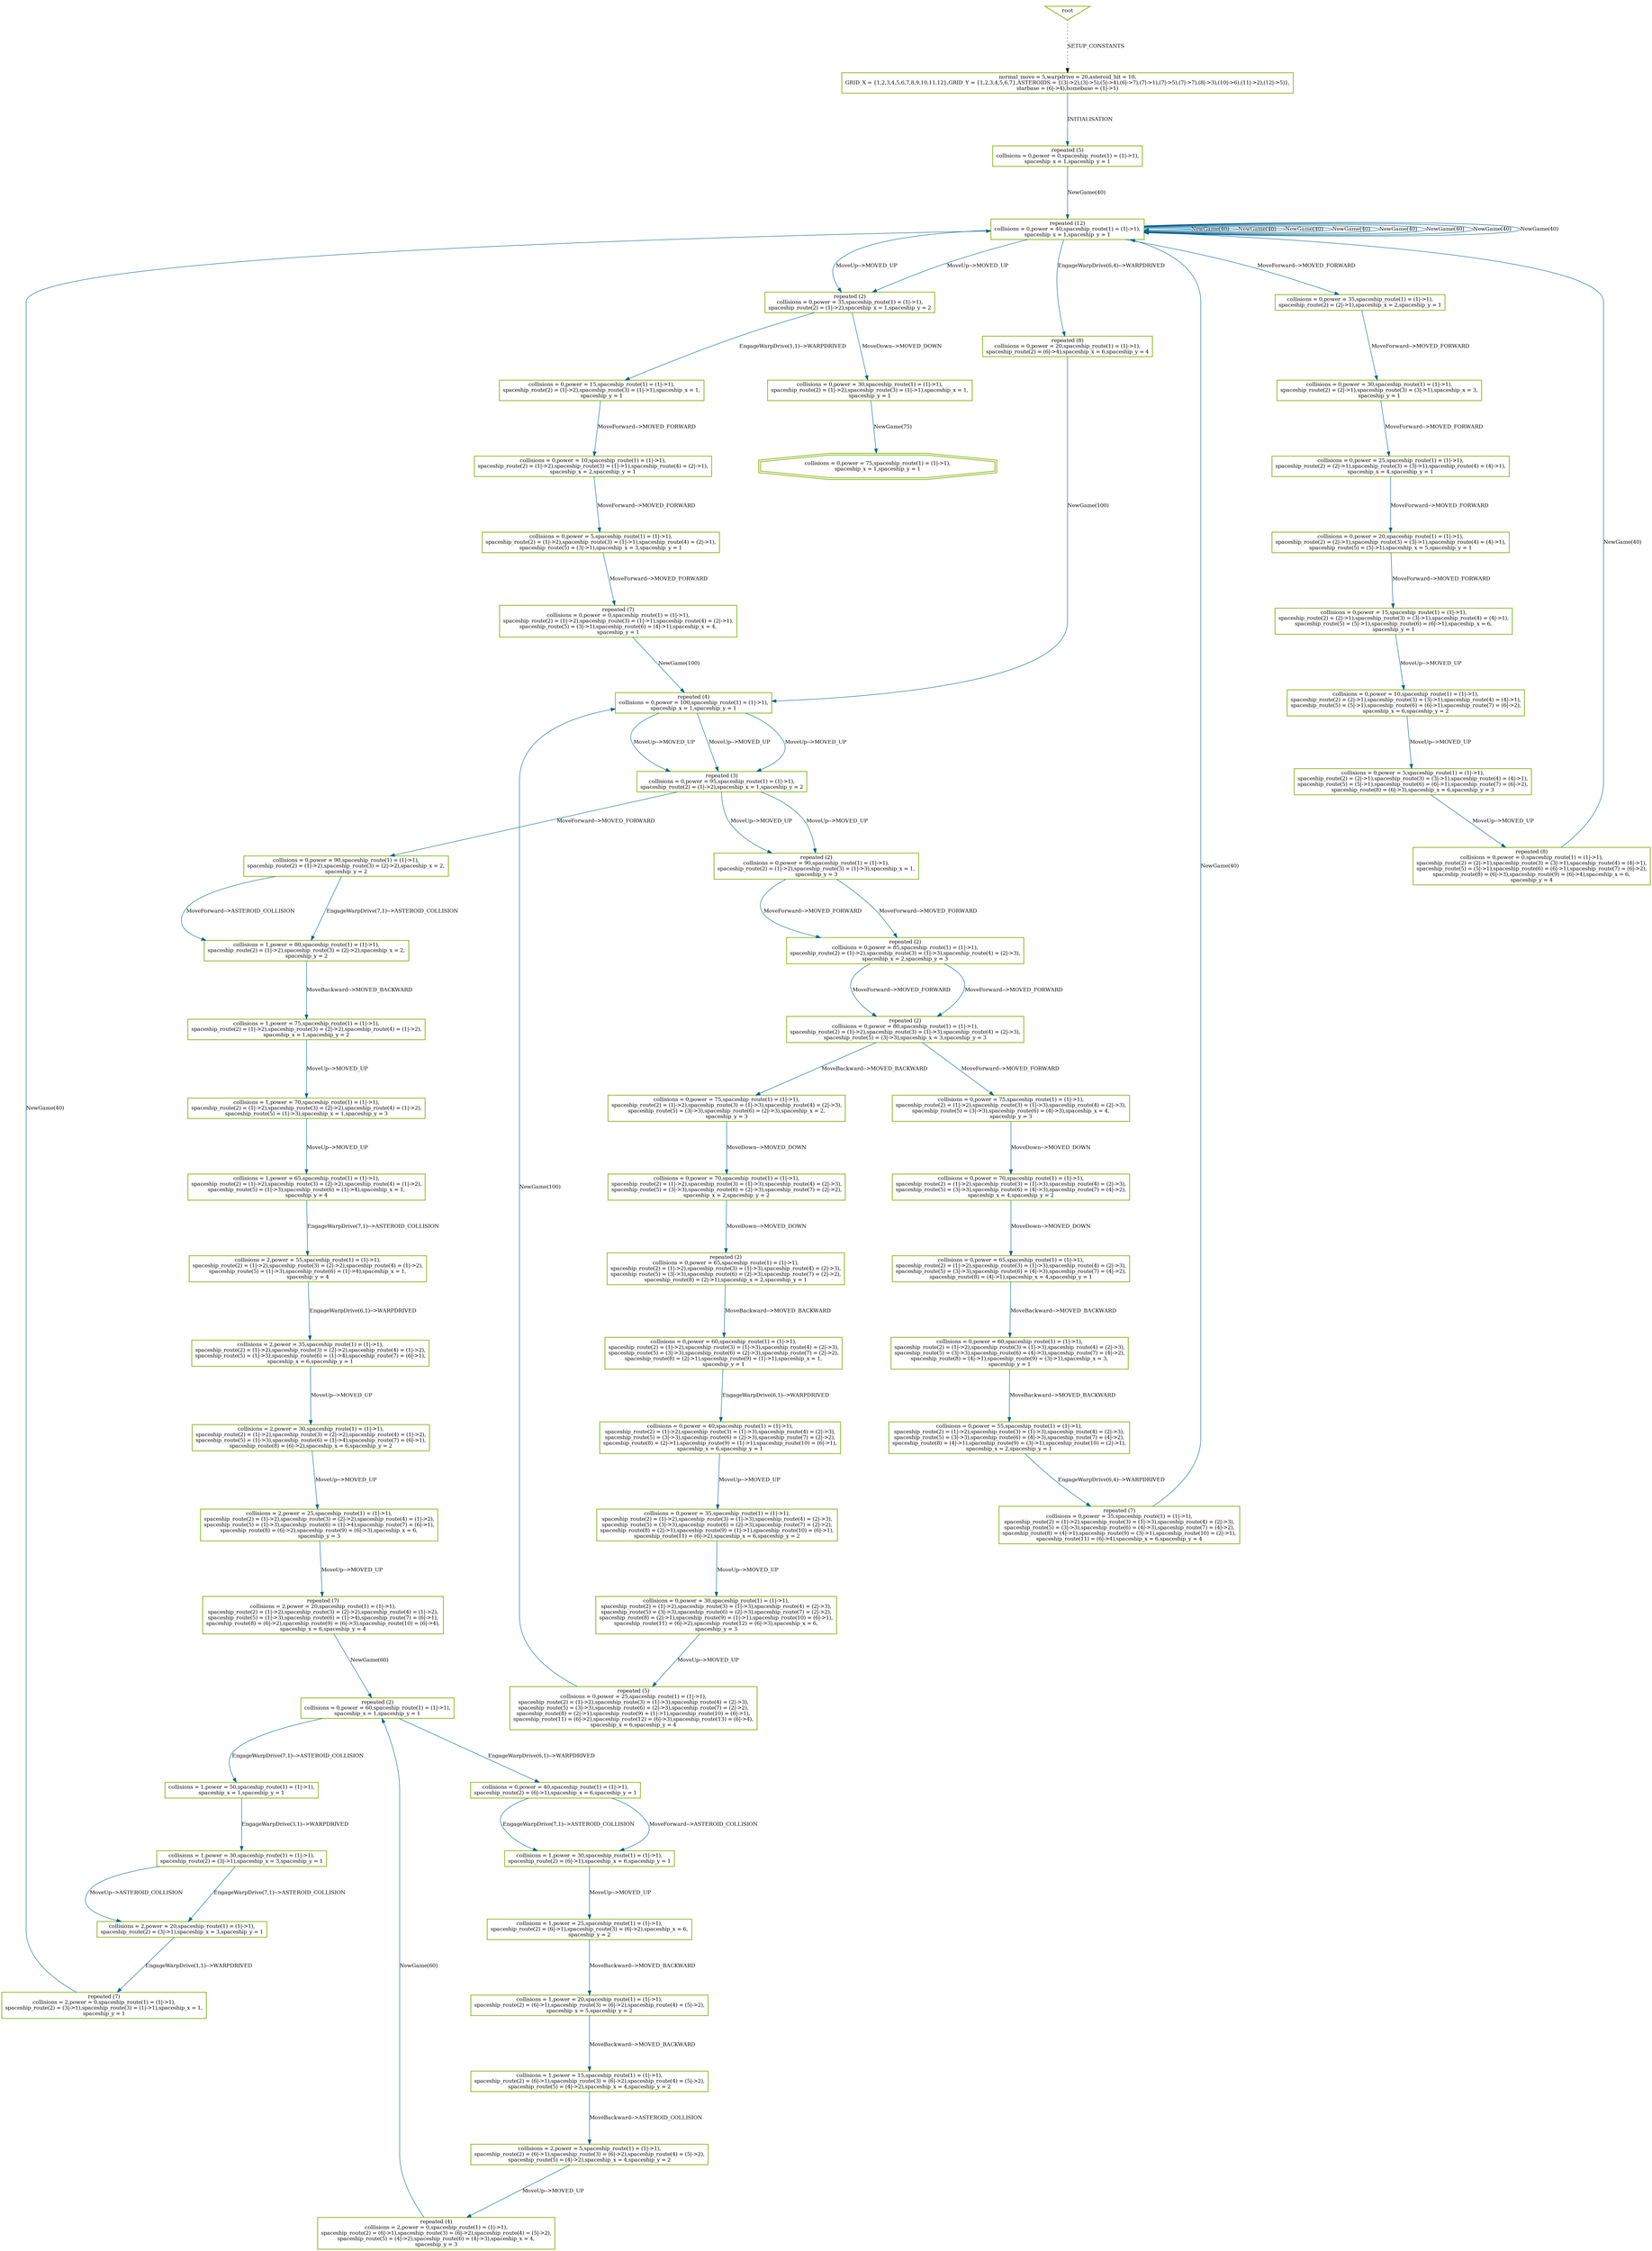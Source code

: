 digraph history {
graph [nodesep=1.5, ranksep=1.5];
0 [shape=box, color="#99BF38", fontsize=12, penwidth=2, label="normal_move = 5,warpdrive = 20,asteroid_hit = 10,\nGRID_X = \{1,2,3,4,5,6,7,8,9,10,11,12\},GRID_Y = \{1,2,3,4,5,6,7\},ASTEROIDS = \{(3\|-\>2),(3\|-\>5),(5\|-\>4),(6\|-\>7),(7\|-\>1),(7\|-\>5),(7\|-\>7),(8\|-\>3),(10\|-\>6),(11\|-\>2),(12\|-\>5)\},\nstarbase = (6\|-\>4),homebase = (1\|-\>1)"];

1 [shape=box, color="#99BF38", fontsize=12, penwidth=2, label="repeated (5)\ncollisions = 0,power = 0,spaceship_route(1) = (1\|-\>1),\nspaceship_x = 1,spaceship_y = 1"];

2 [shape=box, color="#99BF38", fontsize=12, penwidth=2, label="repeated (12)\ncollisions = 0,power = 40,spaceship_route(1) = (1\|-\>1),\nspaceship_x = 1,spaceship_y = 1"];

22 [shape=box, color="#99BF38", fontsize=12, penwidth=2, label="repeated (2)\ncollisions = 0,power = 60,spaceship_route(1) = (1\|-\>1),\nspaceship_x = 1,spaceship_y = 1"];

37 [shape=doubleoctagon, color="#99BF38", fontsize=12, penwidth=2, label="collisions = 0,power = 75,spaceship_route(1) = (1\|-\>1),\nspaceship_x = 1,spaceship_y = 1"];

42 [shape=box, color="#99BF38", fontsize=12, penwidth=2, label="repeated (2)\ncollisions = 0,power = 35,spaceship_route(1) = (1\|-\>1),\nspaceship_route(2) = (1\|-\>2),spaceship_x = 1,spaceship_y = 2"];

43 [shape=box, color="#99BF38", fontsize=12, penwidth=2, label="collisions = 0,power = 35,spaceship_route(1) = (1\|-\>1),\nspaceship_route(2) = (2\|-\>1),spaceship_x = 2,spaceship_y = 1"];

56 [shape=box, color="#99BF38", fontsize=12, penwidth=2, label="collisions = 0,power = 30,spaceship_route(1) = (1\|-\>1),\nspaceship_route(2) = (2\|-\>1),spaceship_route(3) = (3\|-\>1),spaceship_x = 3,\nspaceship_y = 1"];

70 [shape=box, color="#99BF38", fontsize=12, penwidth=2, label="collisions = 0,power = 25,spaceship_route(1) = (1\|-\>1),\nspaceship_route(2) = (2\|-\>1),spaceship_route(3) = (3\|-\>1),spaceship_route(4) = (4\|-\>1),\nspaceship_x = 4,spaceship_y = 1"];

83 [shape=box, color="#99BF38", fontsize=12, penwidth=2, label="collisions = 0,power = 20,spaceship_route(1) = (1\|-\>1),\nspaceship_route(2) = (2\|-\>1),spaceship_route(3) = (3\|-\>1),spaceship_route(4) = (4\|-\>1),\nspaceship_route(5) = (5\|-\>1),spaceship_x = 5,spaceship_y = 1"];

97 [shape=box, color="#99BF38", fontsize=12, penwidth=2, label="collisions = 0,power = 15,spaceship_route(1) = (1\|-\>1),\nspaceship_route(2) = (2\|-\>1),spaceship_route(3) = (3\|-\>1),spaceship_route(4) = (4\|-\>1),\nspaceship_route(5) = (5\|-\>1),spaceship_route(6) = (6\|-\>1),spaceship_x = 6,\nspaceship_y = 1"];

110 [shape=box, color="#99BF38", fontsize=12, penwidth=2, label="collisions = 0,power = 10,spaceship_route(1) = (1\|-\>1),\nspaceship_route(2) = (2\|-\>1),spaceship_route(3) = (3\|-\>1),spaceship_route(4) = (4\|-\>1),\nspaceship_route(5) = (5\|-\>1),spaceship_route(6) = (6\|-\>1),spaceship_route(7) = (6\|-\>2),\nspaceship_x = 6,spaceship_y = 2"];

113 [shape=box, color="#99BF38", fontsize=12, penwidth=2, label="collisions = 0,power = 5,spaceship_route(1) = (1\|-\>1),\nspaceship_route(2) = (2\|-\>1),spaceship_route(3) = (3\|-\>1),spaceship_route(4) = (4\|-\>1),\nspaceship_route(5) = (5\|-\>1),spaceship_route(6) = (6\|-\>1),spaceship_route(7) = (6\|-\>2),\nspaceship_route(8) = (6\|-\>3),spaceship_x = 6,spaceship_y = 3"];

117 [shape=box, color="#99BF38", fontsize=12, penwidth=2, label="repeated (8)\ncollisions = 0,power = 0,spaceship_route(1) = (1\|-\>1),\nspaceship_route(2) = (2\|-\>1),spaceship_route(3) = (3\|-\>1),spaceship_route(4) = (4\|-\>1),\nspaceship_route(5) = (5\|-\>1),spaceship_route(6) = (6\|-\>1),spaceship_route(7) = (6\|-\>2),\nspaceship_route(8) = (6\|-\>3),spaceship_route(9) = (6\|-\>4),spaceship_x = 6,\nspaceship_y = 4"];

121 [shape=box, color="#99BF38", fontsize=12, penwidth=2, label="repeated (8)\ncollisions = 0,power = 20,spaceship_route(1) = (1\|-\>1),\nspaceship_route(2) = (6\|-\>4),spaceship_x = 6,spaceship_y = 4"];

122 [shape=box, color="#99BF38", fontsize=12, penwidth=2, label="repeated (4)\ncollisions = 0,power = 100,spaceship_route(1) = (1\|-\>1),\nspaceship_x = 1,spaceship_y = 1"];

123 [shape=box, color="#99BF38", fontsize=12, penwidth=2, label="repeated (3)\ncollisions = 0,power = 95,spaceship_route(1) = (1\|-\>1),\nspaceship_route(2) = (1\|-\>2),spaceship_x = 1,spaceship_y = 2"];

136 [shape=box, color="#99BF38", fontsize=12, penwidth=2, label="repeated (2)\ncollisions = 0,power = 90,spaceship_route(1) = (1\|-\>1),\nspaceship_route(2) = (1\|-\>2),spaceship_route(3) = (1\|-\>3),spaceship_x = 1,\nspaceship_y = 3"];

138 [shape=box, color="#99BF38", fontsize=12, penwidth=2, label="collisions = 0,power = 90,spaceship_route(1) = (1\|-\>1),\nspaceship_route(2) = (1\|-\>2),spaceship_route(3) = (2\|-\>2),spaceship_x = 2,\nspaceship_y = 2"];

153 [shape=box, color="#99BF38", fontsize=12, penwidth=2, label="repeated (2)\ncollisions = 0,power = 85,spaceship_route(1) = (1\|-\>1),\nspaceship_route(2) = (1\|-\>2),spaceship_route(3) = (1\|-\>3),spaceship_route(4) = (2\|-\>3),\nspaceship_x = 2,spaceship_y = 3"];

168 [shape=box, color="#99BF38", fontsize=12, penwidth=2, label="repeated (2)\ncollisions = 0,power = 80,spaceship_route(1) = (1\|-\>1),\nspaceship_route(2) = (1\|-\>2),spaceship_route(3) = (1\|-\>3),spaceship_route(4) = (2\|-\>3),\nspaceship_route(5) = (3\|-\>3),spaceship_x = 3,spaceship_y = 3"];

184 [shape=box, color="#99BF38", fontsize=12, penwidth=2, label="collisions = 0,power = 75,spaceship_route(1) = (1\|-\>1),\nspaceship_route(2) = (1\|-\>2),spaceship_route(3) = (1\|-\>3),spaceship_route(4) = (2\|-\>3),\nspaceship_route(5) = (3\|-\>3),spaceship_route(6) = (4\|-\>3),spaceship_x = 4,\nspaceship_y = 3"];

185 [shape=box, color="#99BF38", fontsize=12, penwidth=2, label="collisions = 0,power = 75,spaceship_route(1) = (1\|-\>1),\nspaceship_route(2) = (1\|-\>2),spaceship_route(3) = (1\|-\>3),spaceship_route(4) = (2\|-\>3),\nspaceship_route(5) = (3\|-\>3),spaceship_route(6) = (2\|-\>3),spaceship_x = 2,\nspaceship_y = 3"];

198 [shape=box, color="#99BF38", fontsize=12, penwidth=2, label="collisions = 0,power = 70,spaceship_route(1) = (1\|-\>1),\nspaceship_route(2) = (1\|-\>2),spaceship_route(3) = (1\|-\>3),spaceship_route(4) = (2\|-\>3),\nspaceship_route(5) = (3\|-\>3),spaceship_route(6) = (2\|-\>3),spaceship_route(7) = (2\|-\>2),\nspaceship_x = 2,spaceship_y = 2"];

214 [shape=box, color="#99BF38", fontsize=12, penwidth=2, label="repeated (2)\ncollisions = 0,power = 65,spaceship_route(1) = (1\|-\>1),\nspaceship_route(2) = (1\|-\>2),spaceship_route(3) = (1\|-\>3),spaceship_route(4) = (2\|-\>3),\nspaceship_route(5) = (3\|-\>3),spaceship_route(6) = (2\|-\>3),spaceship_route(7) = (2\|-\>2),\nspaceship_route(8) = (2\|-\>1),spaceship_x = 2,spaceship_y = 1"];

230 [shape=box, color="#99BF38", fontsize=12, penwidth=2, label="collisions = 0,power = 60,spaceship_route(1) = (1\|-\>1),\nspaceship_route(2) = (1\|-\>2),spaceship_route(3) = (1\|-\>3),spaceship_route(4) = (2\|-\>3),\nspaceship_route(5) = (3\|-\>3),spaceship_route(6) = (2\|-\>3),spaceship_route(7) = (2\|-\>2),\nspaceship_route(8) = (2\|-\>1),spaceship_route(9) = (1\|-\>1),spaceship_x = 1,\nspaceship_y = 1"];

248 [shape=box, color="#99BF38", fontsize=12, penwidth=2, label="collisions = 0,power = 40,spaceship_route(1) = (1\|-\>1),\nspaceship_route(2) = (1\|-\>2),spaceship_route(3) = (1\|-\>3),spaceship_route(4) = (2\|-\>3),\nspaceship_route(5) = (3\|-\>3),spaceship_route(6) = (2\|-\>3),spaceship_route(7) = (2\|-\>2),\nspaceship_route(8) = (2\|-\>1),spaceship_route(9) = (1\|-\>1),spaceship_route(10) = (6\|-\>1),\nspaceship_x = 6,spaceship_y = 1"];

255 [shape=box, color="#99BF38", fontsize=12, penwidth=2, label="collisions = 0,power = 35,spaceship_route(1) = (1\|-\>1),\nspaceship_route(2) = (1\|-\>2),spaceship_route(3) = (1\|-\>3),spaceship_route(4) = (2\|-\>3),\nspaceship_route(5) = (3\|-\>3),spaceship_route(6) = (2\|-\>3),spaceship_route(7) = (2\|-\>2),\nspaceship_route(8) = (2\|-\>1),spaceship_route(9) = (1\|-\>1),spaceship_route(10) = (6\|-\>1),\nspaceship_route(11) = (6\|-\>2),spaceship_x = 6,spaceship_y = 2"];

268 [shape=box, color="#99BF38", fontsize=12, penwidth=2, label="collisions = 0,power = 30,spaceship_route(1) = (1\|-\>1),\nspaceship_route(2) = (1\|-\>2),spaceship_route(3) = (1\|-\>3),spaceship_route(4) = (2\|-\>3),\nspaceship_route(5) = (3\|-\>3),spaceship_route(6) = (2\|-\>3),spaceship_route(7) = (2\|-\>2),\nspaceship_route(8) = (2\|-\>1),spaceship_route(9) = (1\|-\>1),spaceship_route(10) = (6\|-\>1),\nspaceship_route(11) = (6\|-\>2),spaceship_route(12) = (6\|-\>3),spaceship_x = 6,\nspaceship_y = 3"];

284 [shape=box, color="#99BF38", fontsize=12, penwidth=2, label="repeated (5)\ncollisions = 0,power = 25,spaceship_route(1) = (1\|-\>1),\nspaceship_route(2) = (1\|-\>2),spaceship_route(3) = (1\|-\>3),spaceship_route(4) = (2\|-\>3),\nspaceship_route(5) = (3\|-\>3),spaceship_route(6) = (2\|-\>3),spaceship_route(7) = (2\|-\>2),\nspaceship_route(8) = (2\|-\>1),spaceship_route(9) = (1\|-\>1),spaceship_route(10) = (6\|-\>1),\nspaceship_route(11) = (6\|-\>2),spaceship_route(12) = (6\|-\>3),spaceship_route(13) = (6\|-\>4),\nspaceship_x = 6,spaceship_y = 4"];

301 [shape=box, color="#99BF38", fontsize=12, penwidth=2, label="collisions = 0,power = 70,spaceship_route(1) = (1\|-\>1),\nspaceship_route(2) = (1\|-\>2),spaceship_route(3) = (1\|-\>3),spaceship_route(4) = (2\|-\>3),\nspaceship_route(5) = (3\|-\>3),spaceship_route(6) = (4\|-\>3),spaceship_route(7) = (4\|-\>2),\nspaceship_x = 4,spaceship_y = 2"];

317 [shape=box, color="#99BF38", fontsize=12, penwidth=2, label="collisions = 0,power = 65,spaceship_route(1) = (1\|-\>1),\nspaceship_route(2) = (1\|-\>2),spaceship_route(3) = (1\|-\>3),spaceship_route(4) = (2\|-\>3),\nspaceship_route(5) = (3\|-\>3),spaceship_route(6) = (4\|-\>3),spaceship_route(7) = (4\|-\>2),\nspaceship_route(8) = (4\|-\>1),spaceship_x = 4,spaceship_y = 1"];

333 [shape=box, color="#99BF38", fontsize=12, penwidth=2, label="collisions = 0,power = 60,spaceship_route(1) = (1\|-\>1),\nspaceship_route(2) = (1\|-\>2),spaceship_route(3) = (1\|-\>3),spaceship_route(4) = (2\|-\>3),\nspaceship_route(5) = (3\|-\>3),spaceship_route(6) = (4\|-\>3),spaceship_route(7) = (4\|-\>2),\nspaceship_route(8) = (4\|-\>1),spaceship_route(9) = (3\|-\>1),spaceship_x = 3,\nspaceship_y = 1"];

347 [shape=box, color="#99BF38", fontsize=12, penwidth=2, label="collisions = 0,power = 55,spaceship_route(1) = (1\|-\>1),\nspaceship_route(2) = (1\|-\>2),spaceship_route(3) = (1\|-\>3),spaceship_route(4) = (2\|-\>3),\nspaceship_route(5) = (3\|-\>3),spaceship_route(6) = (4\|-\>3),spaceship_route(7) = (4\|-\>2),\nspaceship_route(8) = (4\|-\>1),spaceship_route(9) = (3\|-\>1),spaceship_route(10) = (2\|-\>1),\nspaceship_x = 2,spaceship_y = 1"];

372 [shape=box, color="#99BF38", fontsize=12, penwidth=2, label="repeated (7)\ncollisions = 0,power = 35,spaceship_route(1) = (1\|-\>1),\nspaceship_route(2) = (1\|-\>2),spaceship_route(3) = (1\|-\>3),spaceship_route(4) = (2\|-\>3),\nspaceship_route(5) = (3\|-\>3),spaceship_route(6) = (4\|-\>3),spaceship_route(7) = (4\|-\>2),\nspaceship_route(8) = (4\|-\>1),spaceship_route(9) = (3\|-\>1),spaceship_route(10) = (2\|-\>1),\nspaceship_route(11) = (6\|-\>4),spaceship_x = 6,spaceship_y = 4"];

374 [shape=box, color="#99BF38", fontsize=12, penwidth=2, label="collisions = 0,power = 30,spaceship_route(1) = (1\|-\>1),\nspaceship_route(2) = (1\|-\>2),spaceship_route(3) = (1\|-\>1),spaceship_x = 1,\nspaceship_y = 1"];

376 [shape=box, color="#99BF38", fontsize=12, penwidth=2, label="collisions = 0,power = 15,spaceship_route(1) = (1\|-\>1),\nspaceship_route(2) = (1\|-\>2),spaceship_route(3) = (1\|-\>1),spaceship_x = 1,\nspaceship_y = 1"];

389 [shape=box, color="#99BF38", fontsize=12, penwidth=2, label="collisions = 0,power = 10,spaceship_route(1) = (1\|-\>1),\nspaceship_route(2) = (1\|-\>2),spaceship_route(3) = (1\|-\>1),spaceship_route(4) = (2\|-\>1),\nspaceship_x = 2,spaceship_y = 1"];

391 [shape=box, color="#99BF38", fontsize=12, penwidth=2, label="collisions = 0,power = 5,spaceship_route(1) = (1\|-\>1),\nspaceship_route(2) = (1\|-\>2),spaceship_route(3) = (1\|-\>1),spaceship_route(4) = (2\|-\>1),\nspaceship_route(5) = (3\|-\>1),spaceship_x = 3,spaceship_y = 1"];

394 [shape=box, color="#99BF38", fontsize=12, penwidth=2, label="repeated (7)\ncollisions = 0,power = 0,spaceship_route(1) = (1\|-\>1),\nspaceship_route(2) = (1\|-\>2),spaceship_route(3) = (1\|-\>1),spaceship_route(4) = (2\|-\>1),\nspaceship_route(5) = (3\|-\>1),spaceship_route(6) = (4\|-\>1),spaceship_x = 4,\nspaceship_y = 1"];

398 [shape=box, color="#99BF38", fontsize=12, penwidth=2, label="collisions = 1,power = 80,spaceship_route(1) = (1\|-\>1),\nspaceship_route(2) = (1\|-\>2),spaceship_route(3) = (2\|-\>2),spaceship_x = 2,\nspaceship_y = 2"];

414 [shape=box, color="#99BF38", fontsize=12, penwidth=2, label="collisions = 1,power = 75,spaceship_route(1) = (1\|-\>1),\nspaceship_route(2) = (1\|-\>2),spaceship_route(3) = (2\|-\>2),spaceship_route(4) = (1\|-\>2),\nspaceship_x = 1,spaceship_y = 2"];

426 [shape=box, color="#99BF38", fontsize=12, penwidth=2, label="collisions = 1,power = 70,spaceship_route(1) = (1\|-\>1),\nspaceship_route(2) = (1\|-\>2),spaceship_route(3) = (2\|-\>2),spaceship_route(4) = (1\|-\>2),\nspaceship_route(5) = (1\|-\>3),spaceship_x = 1,spaceship_y = 3"];

441 [shape=box, color="#99BF38", fontsize=12, penwidth=2, label="collisions = 1,power = 65,spaceship_route(1) = (1\|-\>1),\nspaceship_route(2) = (1\|-\>2),spaceship_route(3) = (2\|-\>2),spaceship_route(4) = (1\|-\>2),\nspaceship_route(5) = (1\|-\>3),spaceship_route(6) = (1\|-\>4),spaceship_x = 1,\nspaceship_y = 4"];

465 [shape=box, color="#99BF38", fontsize=12, penwidth=2, label="collisions = 2,power = 55,spaceship_route(1) = (1\|-\>1),\nspaceship_route(2) = (1\|-\>2),spaceship_route(3) = (2\|-\>2),spaceship_route(4) = (1\|-\>2),\nspaceship_route(5) = (1\|-\>3),spaceship_route(6) = (1\|-\>4),spaceship_x = 1,\nspaceship_y = 4"];

479 [shape=box, color="#99BF38", fontsize=12, penwidth=2, label="collisions = 2,power = 35,spaceship_route(1) = (1\|-\>1),\nspaceship_route(2) = (1\|-\>2),spaceship_route(3) = (2\|-\>2),spaceship_route(4) = (1\|-\>2),\nspaceship_route(5) = (1\|-\>3),spaceship_route(6) = (1\|-\>4),spaceship_route(7) = (6\|-\>1),\nspaceship_x = 6,spaceship_y = 1"];

486 [shape=box, color="#99BF38", fontsize=12, penwidth=2, label="collisions = 2,power = 30,spaceship_route(1) = (1\|-\>1),\nspaceship_route(2) = (1\|-\>2),spaceship_route(3) = (2\|-\>2),spaceship_route(4) = (1\|-\>2),\nspaceship_route(5) = (1\|-\>3),spaceship_route(6) = (1\|-\>4),spaceship_route(7) = (6\|-\>1),\nspaceship_route(8) = (6\|-\>2),spaceship_x = 6,spaceship_y = 2"];

499 [shape=box, color="#99BF38", fontsize=12, penwidth=2, label="collisions = 2,power = 25,spaceship_route(1) = (1\|-\>1),\nspaceship_route(2) = (1\|-\>2),spaceship_route(3) = (2\|-\>2),spaceship_route(4) = (1\|-\>2),\nspaceship_route(5) = (1\|-\>3),spaceship_route(6) = (1\|-\>4),spaceship_route(7) = (6\|-\>1),\nspaceship_route(8) = (6\|-\>2),spaceship_route(9) = (6\|-\>3),spaceship_x = 6,\nspaceship_y = 3"];

515 [shape=box, color="#99BF38", fontsize=12, penwidth=2, label="repeated (7)\ncollisions = 2,power = 20,spaceship_route(1) = (1\|-\>1),\nspaceship_route(2) = (1\|-\>2),spaceship_route(3) = (2\|-\>2),spaceship_route(4) = (1\|-\>2),\nspaceship_route(5) = (1\|-\>3),spaceship_route(6) = (1\|-\>4),spaceship_route(7) = (6\|-\>1),\nspaceship_route(8) = (6\|-\>2),spaceship_route(9) = (6\|-\>3),spaceship_route(10) = (6\|-\>4),\nspaceship_x = 6,spaceship_y = 4"];

537 [shape=box, color="#99BF38", fontsize=12, penwidth=2, label="collisions = 0,power = 40,spaceship_route(1) = (1\|-\>1),\nspaceship_route(2) = (6\|-\>1),spaceship_x = 6,spaceship_y = 1"];

538 [shape=box, color="#99BF38", fontsize=12, penwidth=2, label="collisions = 1,power = 50,spaceship_route(1) = (1\|-\>1),\nspaceship_x = 1,spaceship_y = 1"];

545 [shape=box, color="#99BF38", fontsize=12, penwidth=2, label="collisions = 1,power = 30,spaceship_route(1) = (1\|-\>1),\nspaceship_route(2) = (6\|-\>1),spaceship_x = 6,spaceship_y = 1"];

557 [shape=box, color="#99BF38", fontsize=12, penwidth=2, label="collisions = 1,power = 25,spaceship_route(1) = (1\|-\>1),\nspaceship_route(2) = (6\|-\>1),spaceship_route(3) = (6\|-\>2),spaceship_x = 6,\nspaceship_y = 2"];

573 [shape=box, color="#99BF38", fontsize=12, penwidth=2, label="collisions = 1,power = 20,spaceship_route(1) = (1\|-\>1),\nspaceship_route(2) = (6\|-\>1),spaceship_route(3) = (6\|-\>2),spaceship_route(4) = (5\|-\>2),\nspaceship_x = 5,spaceship_y = 2"];

589 [shape=box, color="#99BF38", fontsize=12, penwidth=2, label="collisions = 1,power = 15,spaceship_route(1) = (1\|-\>1),\nspaceship_route(2) = (6\|-\>1),spaceship_route(3) = (6\|-\>2),spaceship_route(4) = (5\|-\>2),\nspaceship_route(5) = (4\|-\>2),spaceship_x = 4,spaceship_y = 2"];

605 [shape=box, color="#99BF38", fontsize=12, penwidth=2, label="collisions = 2,power = 5,spaceship_route(1) = (1\|-\>1),\nspaceship_route(2) = (6\|-\>1),spaceship_route(3) = (6\|-\>2),spaceship_route(4) = (5\|-\>2),\nspaceship_route(5) = (4\|-\>2),spaceship_x = 4,spaceship_y = 2"];

606 [shape=box, color="#99BF38", fontsize=12, penwidth=2, label="repeated (4)\ncollisions = 2,power = 0,spaceship_route(1) = (1\|-\>1),\nspaceship_route(2) = (6\|-\>1),spaceship_route(3) = (6\|-\>2),spaceship_route(4) = (5\|-\>2),\nspaceship_route(5) = (4\|-\>2),spaceship_route(6) = (4\|-\>3),spaceship_x = 4,\nspaceship_y = 3"];

613 [shape=box, color="#99BF38", fontsize=12, penwidth=2, label="collisions = 1,power = 30,spaceship_route(1) = (1\|-\>1),\nspaceship_route(2) = (3\|-\>1),spaceship_x = 3,spaceship_y = 1"];

622 [shape=box, color="#99BF38", fontsize=12, penwidth=2, label="collisions = 2,power = 20,spaceship_route(1) = (1\|-\>1),\nspaceship_route(2) = (3\|-\>1),spaceship_x = 3,spaceship_y = 1"];

638 [shape=box, color="#99BF38", fontsize=12, penwidth=2, label="repeated (7)\ncollisions = 2,power = 0,spaceship_route(1) = (1\|-\>1),\nspaceship_route(2) = (3\|-\>1),spaceship_route(3) = (1\|-\>1),spaceship_x = 1,\nspaceship_y = 1"];

root [shape=invtriangle, color="#99BF38", fontsize=12, penwidth=2, label="root"];

root -> 0 [style = dotted, color = black, label="SETUP_CONSTANTS", fontsize=12];

0 -> 1 [color = "#006391", label="INITIALISATION", fontsize=12];





1 -> 2 [color = "#006391", label="NewGame(40)", fontsize=12];

2 -> 2 [color = "#006391", label="NewGame(40)", fontsize=12];

2 -> 2 [color = "#006391", label="NewGame(40)", fontsize=12];

2 -> 2 [color = "#006391", label="NewGame(40)", fontsize=12];

2 -> 2 [color = "#006391", label="NewGame(40)", fontsize=12];

2 -> 43 [color = "#006391", label="MoveForward--\>MOVED_FORWARD", fontsize=12];

43 -> 56 [color = "#006391", label="MoveForward--\>MOVED_FORWARD", fontsize=12];

56 -> 70 [color = "#006391", label="MoveForward--\>MOVED_FORWARD", fontsize=12];

70 -> 83 [color = "#006391", label="MoveForward--\>MOVED_FORWARD", fontsize=12];

83 -> 97 [color = "#006391", label="MoveForward--\>MOVED_FORWARD", fontsize=12];

97 -> 110 [color = "#006391", label="MoveUp--\>MOVED_UP", fontsize=12];

110 -> 113 [color = "#006391", label="MoveUp--\>MOVED_UP", fontsize=12];

113 -> 117 [color = "#006391", label="MoveUp--\>MOVED_UP", fontsize=12];








117 -> 2 [color = "#006391", label="NewGame(40)", fontsize=12];

2 -> 2 [color = "#006391", label="NewGame(40)", fontsize=12];

2 -> 2 [color = "#006391", label="NewGame(40)", fontsize=12];

2 -> 2 [color = "#006391", label="NewGame(40)", fontsize=12];

2 -> 2 [color = "#006391", label="NewGame(40)", fontsize=12];

2 -> 121 [color = "#006391", label="EngageWarpDrive(6,4)--\>WARPDRIVED", fontsize=12];








121 -> 122 [color = "#006391", label="NewGame(100)", fontsize=12];

122 -> 123 [color = "#006391", label="MoveUp--\>MOVED_UP", fontsize=12];

123 -> 136 [color = "#006391", label="MoveUp--\>MOVED_UP", fontsize=12];

136 -> 153 [color = "#006391", label="MoveForward--\>MOVED_FORWARD", fontsize=12];

153 -> 168 [color = "#006391", label="MoveForward--\>MOVED_FORWARD", fontsize=12];

168 -> 185 [color = "#006391", label="MoveBackward--\>MOVED_BACKWARD", fontsize=12];

185 -> 198 [color = "#006391", label="MoveDown--\>MOVED_DOWN", fontsize=12];

198 -> 214 [color = "#006391", label="MoveDown--\>MOVED_DOWN", fontsize=12];


214 -> 230 [color = "#006391", label="MoveBackward--\>MOVED_BACKWARD", fontsize=12];

230 -> 248 [color = "#006391", label="EngageWarpDrive(6,1)--\>WARPDRIVED", fontsize=12];

248 -> 255 [color = "#006391", label="MoveUp--\>MOVED_UP", fontsize=12];

255 -> 268 [color = "#006391", label="MoveUp--\>MOVED_UP", fontsize=12];

268 -> 284 [color = "#006391", label="MoveUp--\>MOVED_UP", fontsize=12];





284 -> 122 [color = "#006391", label="NewGame(100)", fontsize=12];


122 -> 123 [color = "#006391", label="MoveUp--\>MOVED_UP", fontsize=12];

123 -> 136 [color = "#006391", label="MoveUp--\>MOVED_UP", fontsize=12];

136 -> 153 [color = "#006391", label="MoveForward--\>MOVED_FORWARD", fontsize=12];

153 -> 168 [color = "#006391", label="MoveForward--\>MOVED_FORWARD", fontsize=12];

168 -> 184 [color = "#006391", label="MoveForward--\>MOVED_FORWARD", fontsize=12];

184 -> 301 [color = "#006391", label="MoveDown--\>MOVED_DOWN", fontsize=12];

301 -> 317 [color = "#006391", label="MoveDown--\>MOVED_DOWN", fontsize=12];

317 -> 333 [color = "#006391", label="MoveBackward--\>MOVED_BACKWARD", fontsize=12];

333 -> 347 [color = "#006391", label="MoveBackward--\>MOVED_BACKWARD", fontsize=12];

347 -> 372 [color = "#006391", label="EngageWarpDrive(6,4)--\>WARPDRIVED", fontsize=12];







372 -> 2 [color = "#006391", label="NewGame(40)", fontsize=12];

2 -> 42 [color = "#006391", label="MoveUp--\>MOVED_UP", fontsize=12];

42 -> 376 [color = "#006391", label="EngageWarpDrive(1,1)--\>WARPDRIVED", fontsize=12];

376 -> 389 [color = "#006391", label="MoveForward--\>MOVED_FORWARD", fontsize=12];

389 -> 391 [color = "#006391", label="MoveForward--\>MOVED_FORWARD", fontsize=12];

391 -> 394 [color = "#006391", label="MoveForward--\>MOVED_FORWARD", fontsize=12];







394 -> 122 [color = "#006391", label="NewGame(100)", fontsize=12];

122 -> 123 [color = "#006391", label="MoveUp--\>MOVED_UP", fontsize=12];

123 -> 138 [color = "#006391", label="MoveForward--\>MOVED_FORWARD", fontsize=12];

138 -> 398 [color = "#006391", label="MoveForward--\>ASTEROID_COLLISION", fontsize=12];
138 -> 398 [color = "#006391", label="EngageWarpDrive(7,1)--\>ASTEROID_COLLISION", fontsize=12];

398 -> 414 [color = "#006391", label="MoveBackward--\>MOVED_BACKWARD", fontsize=12];

414 -> 426 [color = "#006391", label="MoveUp--\>MOVED_UP", fontsize=12];

426 -> 441 [color = "#006391", label="MoveUp--\>MOVED_UP", fontsize=12];

441 -> 465 [color = "#006391", label="EngageWarpDrive(7,1)--\>ASTEROID_COLLISION", fontsize=12];

465 -> 479 [color = "#006391", label="EngageWarpDrive(6,1)--\>WARPDRIVED", fontsize=12];

479 -> 486 [color = "#006391", label="MoveUp--\>MOVED_UP", fontsize=12];

486 -> 499 [color = "#006391", label="MoveUp--\>MOVED_UP", fontsize=12];

499 -> 515 [color = "#006391", label="MoveUp--\>MOVED_UP", fontsize=12];







515 -> 22 [color = "#006391", label="NewGame(60)", fontsize=12];

22 -> 537 [color = "#006391", label="EngageWarpDrive(6,1)--\>WARPDRIVED", fontsize=12];

537 -> 545 [color = "#006391", label="MoveForward--\>ASTEROID_COLLISION", fontsize=12];
537 -> 545 [color = "#006391", label="EngageWarpDrive(7,1)--\>ASTEROID_COLLISION", fontsize=12];

545 -> 557 [color = "#006391", label="MoveUp--\>MOVED_UP", fontsize=12];

557 -> 573 [color = "#006391", label="MoveBackward--\>MOVED_BACKWARD", fontsize=12];

573 -> 589 [color = "#006391", label="MoveBackward--\>MOVED_BACKWARD", fontsize=12];

589 -> 605 [color = "#006391", label="MoveBackward--\>ASTEROID_COLLISION", fontsize=12];

605 -> 606 [color = "#006391", label="MoveUp--\>MOVED_UP", fontsize=12];




606 -> 22 [color = "#006391", label="NewGame(60)", fontsize=12];

22 -> 538 [color = "#006391", label="EngageWarpDrive(7,1)--\>ASTEROID_COLLISION", fontsize=12];

538 -> 613 [color = "#006391", label="EngageWarpDrive(3,1)--\>WARPDRIVED", fontsize=12];

613 -> 622 [color = "#006391", label="MoveUp--\>ASTEROID_COLLISION", fontsize=12];
613 -> 622 [color = "#006391", label="EngageWarpDrive(7,1)--\>ASTEROID_COLLISION", fontsize=12];

622 -> 638 [color = "#006391", label="EngageWarpDrive(1,1)--\>WARPDRIVED", fontsize=12];







638 -> 2 [color = "#006391", label="NewGame(40)", fontsize=12];

2 -> 42 [color = "#006391", label="MoveUp--\>MOVED_UP", fontsize=12];

42 -> 374 [color = "#006391", label="MoveDown--\>MOVED_DOWN", fontsize=12];

374 -> 37 [color = "#006391", label="NewGame(75)", fontsize=12];

}
